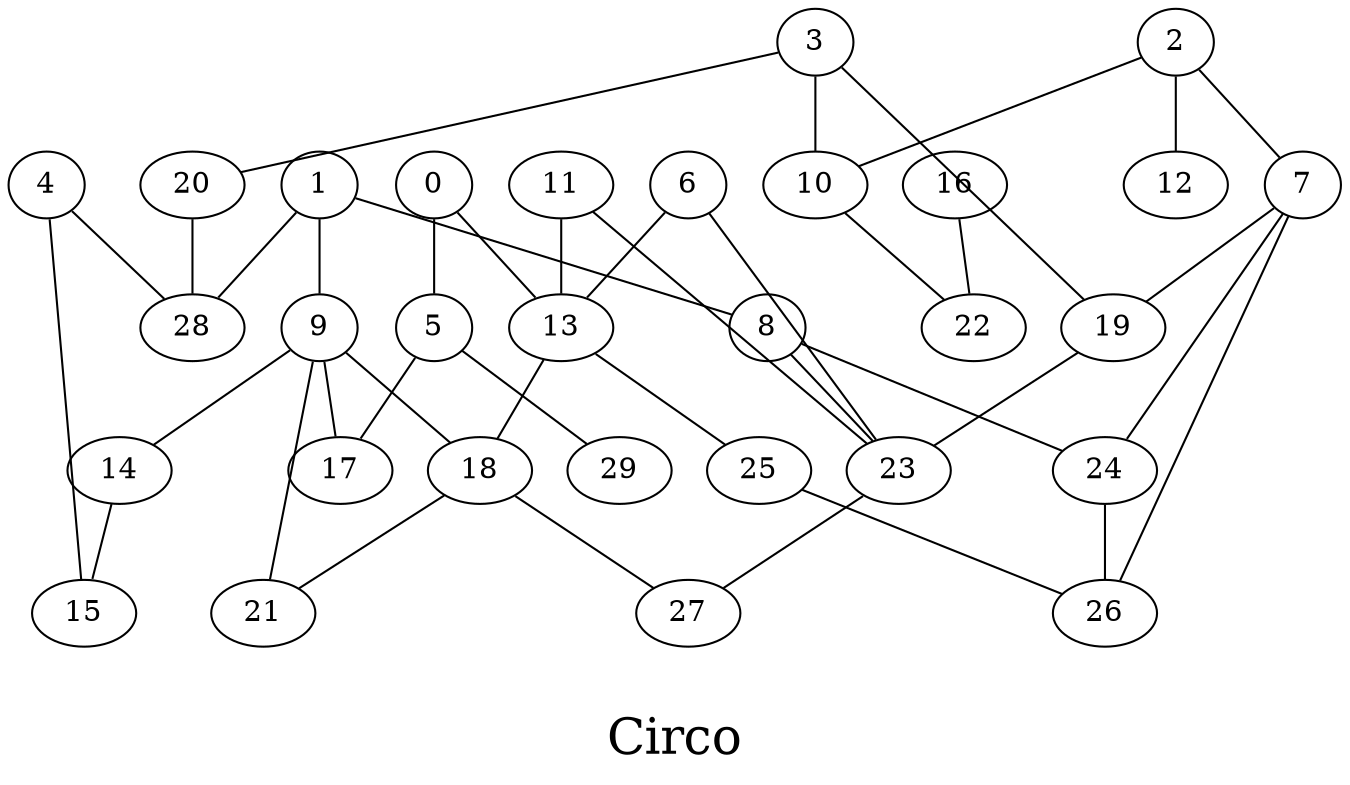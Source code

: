 /*****
Circo
*****/

graph G {
  graph [splines=false overlap=false]
  node  [shape=ellipse, width=0.3, height=0.3]
  0 ;
  1 ;
  2 ;
  3 ;
  4 ;
  5 ;
  6 ;
  7 ;
  8 ;
  9 ;
  10 ;
  11 ;
  12 ;
  13 ;
  14 ;
  15 ;
  16 ;
  17 ;
  18 ;
  19 ;
  20 ;
  21 ;
  22 ;
  23 ;
  24 ;
  25 ;
  26 ;
  27 ;
  28 ;
  29 ;
  0 -- 5;
  0 -- 13;
  1 -- 8;
  1 -- 9;
  1 -- 28;
  2 -- 7;
  2 -- 10;
  2 -- 12;
  3 -- 10;
  3 -- 19;
  3 -- 20;
  4 -- 15;
  4 -- 28;
  5 -- 17;
  5 -- 29;
  6 -- 13;
  6 -- 23;
  7 -- 19;
  7 -- 24;
  7 -- 26;
  8 -- 23;
  8 -- 24;
  9 -- 14;
  9 -- 17;
  9 -- 18;
  9 -- 21;
  10 -- 22;
  11 -- 13;
  11 -- 23;
  13 -- 18;
  13 -- 25;
  14 -- 15;
  16 -- 22;
  18 -- 21;
  18 -- 27;
  19 -- 23;
  20 -- 28;
  23 -- 27;
  24 -- 26;
  25 -- 26;
  label = "\nCirco\n";  fontsize=24;
}
